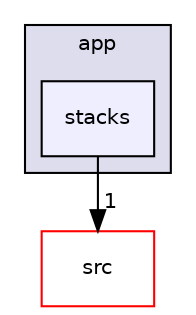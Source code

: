 digraph "ssl-vision/build/src/app/stacks" {
  compound=true
  node [ fontsize="10", fontname="Helvetica"];
  edge [ labelfontsize="10", labelfontname="Helvetica"];
  subgraph clusterdir_dd2c3c939ca37e04676ef0e263972262 {
    graph [ bgcolor="#ddddee", pencolor="black", label="app" fontname="Helvetica", fontsize="10", URL="dir_dd2c3c939ca37e04676ef0e263972262.html"]
  dir_c0bf9d0f5bd6dea9947969fa3d22e777 [shape=box, label="stacks", style="filled", fillcolor="#eeeeff", pencolor="black", URL="dir_c0bf9d0f5bd6dea9947969fa3d22e777.html"];
  }
  dir_bcadbfb4438c878576aec4f093d74922 [shape=box label="src" fillcolor="white" style="filled" color="red" URL="dir_bcadbfb4438c878576aec4f093d74922.html"];
  dir_c0bf9d0f5bd6dea9947969fa3d22e777->dir_bcadbfb4438c878576aec4f093d74922 [headlabel="1", labeldistance=1.5 headhref="dir_000058_000018.html"];
}
